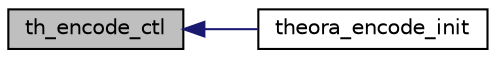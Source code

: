 digraph "th_encode_ctl"
{
  edge [fontname="Helvetica",fontsize="10",labelfontname="Helvetica",labelfontsize="10"];
  node [fontname="Helvetica",fontsize="10",shape=record];
  rankdir="LR";
  Node1 [label="th_encode_ctl",height=0.2,width=0.4,color="black", fillcolor="grey75", style="filled", fontcolor="black"];
  Node1 -> Node2 [dir="back",color="midnightblue",fontsize="10",style="solid",fontname="Helvetica"];
  Node2 [label="theora_encode_init",height=0.2,width=0.4,color="black", fillcolor="white", style="filled",URL="$group__oldfuncs.html#ga0f7ad4d4b2343278cb4ba8fb2bd5109a"];
}
